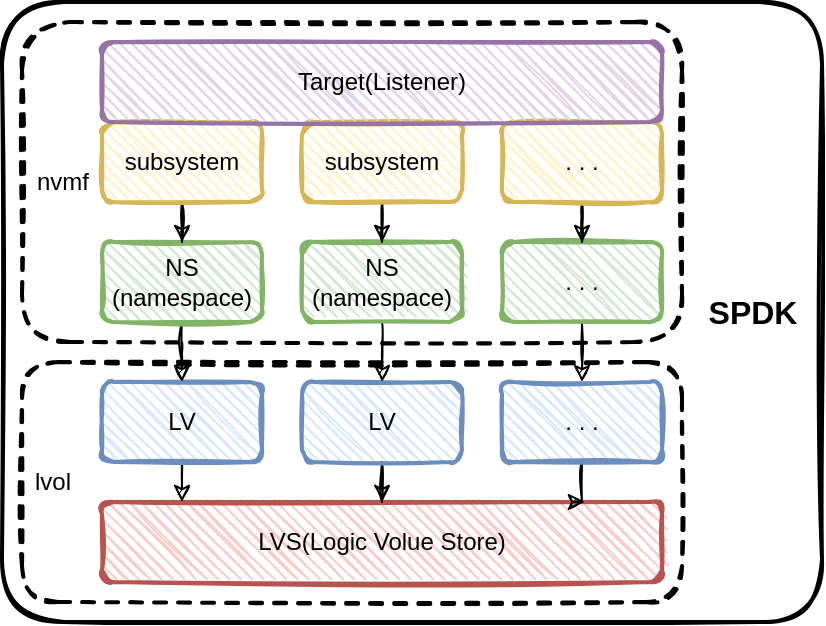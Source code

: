 <mxfile version="15.9.4" type="github">
  <diagram id="_k0dfrmrgLHj1u3hm91S" name="Page-1">
    <mxGraphModel dx="1185" dy="743" grid="1" gridSize="10" guides="1" tooltips="1" connect="1" arrows="1" fold="1" page="1" pageScale="1" pageWidth="827" pageHeight="1169" math="0" shadow="0">
      <root>
        <mxCell id="0" />
        <mxCell id="1" parent="0" />
        <mxCell id="-MNfSVvUteKUCQnHGyNg-25" value="" style="rounded=1;whiteSpace=wrap;html=1;strokeWidth=2;fillWeight=1;hachureGap=4;hachureAngle=45;sketch=1;strokeColor=#000000;arcSize=10;" vertex="1" parent="1">
          <mxGeometry x="70" y="110" width="410" height="310" as="geometry" />
        </mxCell>
        <mxCell id="-MNfSVvUteKUCQnHGyNg-23" value="" style="rounded=1;whiteSpace=wrap;html=1;strokeWidth=2;fillWeight=1;hachureGap=4;hachureAngle=45;sketch=1;strokeColor=#000000;dashed=1;" vertex="1" parent="1">
          <mxGeometry x="80" y="120" width="330" height="160" as="geometry" />
        </mxCell>
        <mxCell id="-MNfSVvUteKUCQnHGyNg-21" value="" style="rounded=1;whiteSpace=wrap;html=1;strokeWidth=2;fillWeight=1;hachureGap=4;hachureAngle=45;sketch=1;strokeColor=#000000;dashed=1;" vertex="1" parent="1">
          <mxGeometry x="80" y="290" width="330" height="120" as="geometry" />
        </mxCell>
        <mxCell id="-MNfSVvUteKUCQnHGyNg-1" value="LVS(Logic Volue Store)" style="rounded=1;whiteSpace=wrap;html=1;strokeWidth=2;fillWeight=1;hachureGap=4;hachureAngle=45;fillColor=#f8cecc;sketch=1;strokeColor=#b85450;" vertex="1" parent="1">
          <mxGeometry x="120" y="360" width="280" height="40" as="geometry" />
        </mxCell>
        <mxCell id="-MNfSVvUteKUCQnHGyNg-5" style="edgeStyle=orthogonalEdgeStyle;rounded=0;orthogonalLoop=1;jettySize=auto;html=1;entryX=0.145;entryY=0.021;entryDx=0;entryDy=0;entryPerimeter=0;sketch=1;" edge="1" parent="1" source="-MNfSVvUteKUCQnHGyNg-2" target="-MNfSVvUteKUCQnHGyNg-1">
          <mxGeometry relative="1" as="geometry" />
        </mxCell>
        <mxCell id="-MNfSVvUteKUCQnHGyNg-2" value="LV" style="rounded=1;whiteSpace=wrap;html=1;strokeWidth=2;fillWeight=1;hachureGap=4;hachureAngle=45;sketch=1;fillColor=#dae8fc;strokeColor=#6c8ebf;" vertex="1" parent="1">
          <mxGeometry x="120" y="300" width="80" height="40" as="geometry" />
        </mxCell>
        <mxCell id="-MNfSVvUteKUCQnHGyNg-6" style="edgeStyle=orthogonalEdgeStyle;rounded=0;sketch=1;orthogonalLoop=1;jettySize=auto;html=1;entryX=0.5;entryY=0;entryDx=0;entryDy=0;" edge="1" parent="1" source="-MNfSVvUteKUCQnHGyNg-3" target="-MNfSVvUteKUCQnHGyNg-1">
          <mxGeometry relative="1" as="geometry" />
        </mxCell>
        <mxCell id="-MNfSVvUteKUCQnHGyNg-3" value="LV" style="rounded=1;whiteSpace=wrap;html=1;strokeWidth=2;fillWeight=1;hachureGap=4;hachureAngle=45;sketch=1;fillColor=#dae8fc;strokeColor=#6c8ebf;" vertex="1" parent="1">
          <mxGeometry x="220" y="300" width="80" height="40" as="geometry" />
        </mxCell>
        <mxCell id="-MNfSVvUteKUCQnHGyNg-7" style="edgeStyle=orthogonalEdgeStyle;rounded=0;sketch=1;orthogonalLoop=1;jettySize=auto;html=1;" edge="1" parent="1" source="-MNfSVvUteKUCQnHGyNg-4">
          <mxGeometry relative="1" as="geometry">
            <mxPoint x="361" y="360" as="targetPoint" />
          </mxGeometry>
        </mxCell>
        <mxCell id="-MNfSVvUteKUCQnHGyNg-4" value=". . ." style="rounded=1;whiteSpace=wrap;html=1;strokeWidth=2;fillWeight=1;hachureGap=4;hachureAngle=45;sketch=1;fillColor=#dae8fc;strokeColor=#6c8ebf;" vertex="1" parent="1">
          <mxGeometry x="320" y="300" width="80" height="40" as="geometry" />
        </mxCell>
        <mxCell id="-MNfSVvUteKUCQnHGyNg-11" value="" style="edgeStyle=orthogonalEdgeStyle;rounded=0;sketch=1;orthogonalLoop=1;jettySize=auto;html=1;" edge="1" parent="1" source="-MNfSVvUteKUCQnHGyNg-8" target="-MNfSVvUteKUCQnHGyNg-2">
          <mxGeometry relative="1" as="geometry" />
        </mxCell>
        <mxCell id="-MNfSVvUteKUCQnHGyNg-8" value="NS&lt;br&gt;(namespace)" style="rounded=1;whiteSpace=wrap;html=1;strokeWidth=2;fillWeight=1;hachureGap=4;hachureAngle=45;sketch=1;fillColor=#d5e8d4;strokeColor=#82b366;" vertex="1" parent="1">
          <mxGeometry x="120" y="230" width="80" height="40" as="geometry" />
        </mxCell>
        <mxCell id="-MNfSVvUteKUCQnHGyNg-12" value="" style="edgeStyle=orthogonalEdgeStyle;rounded=0;sketch=1;orthogonalLoop=1;jettySize=auto;html=1;" edge="1" parent="1" source="-MNfSVvUteKUCQnHGyNg-9" target="-MNfSVvUteKUCQnHGyNg-3">
          <mxGeometry relative="1" as="geometry" />
        </mxCell>
        <mxCell id="-MNfSVvUteKUCQnHGyNg-9" value="NS&lt;br&gt;(namespace)" style="rounded=1;whiteSpace=wrap;html=1;strokeWidth=2;fillWeight=1;hachureGap=4;hachureAngle=45;sketch=1;fillColor=#d5e8d4;strokeColor=#82b366;" vertex="1" parent="1">
          <mxGeometry x="220" y="230" width="80" height="40" as="geometry" />
        </mxCell>
        <mxCell id="-MNfSVvUteKUCQnHGyNg-13" value="" style="edgeStyle=orthogonalEdgeStyle;rounded=0;sketch=1;orthogonalLoop=1;jettySize=auto;html=1;" edge="1" parent="1" source="-MNfSVvUteKUCQnHGyNg-10" target="-MNfSVvUteKUCQnHGyNg-4">
          <mxGeometry relative="1" as="geometry" />
        </mxCell>
        <mxCell id="-MNfSVvUteKUCQnHGyNg-10" value=". . ." style="rounded=1;whiteSpace=wrap;html=1;strokeWidth=2;fillWeight=1;hachureGap=4;hachureAngle=45;sketch=1;fillColor=#d5e8d4;strokeColor=#82b366;" vertex="1" parent="1">
          <mxGeometry x="320" y="230" width="80" height="40" as="geometry" />
        </mxCell>
        <mxCell id="-MNfSVvUteKUCQnHGyNg-15" value="" style="edgeStyle=orthogonalEdgeStyle;rounded=0;sketch=1;orthogonalLoop=1;jettySize=auto;html=1;" edge="1" parent="1" source="-MNfSVvUteKUCQnHGyNg-14" target="-MNfSVvUteKUCQnHGyNg-8">
          <mxGeometry relative="1" as="geometry" />
        </mxCell>
        <mxCell id="-MNfSVvUteKUCQnHGyNg-14" value="subsystem" style="rounded=1;whiteSpace=wrap;html=1;strokeWidth=2;fillWeight=1;hachureGap=4;hachureAngle=45;sketch=1;fillColor=#fff2cc;strokeColor=#d6b656;" vertex="1" parent="1">
          <mxGeometry x="120" y="170" width="80" height="40" as="geometry" />
        </mxCell>
        <mxCell id="-MNfSVvUteKUCQnHGyNg-17" value="" style="edgeStyle=orthogonalEdgeStyle;rounded=0;sketch=1;orthogonalLoop=1;jettySize=auto;html=1;" edge="1" parent="1" source="-MNfSVvUteKUCQnHGyNg-16" target="-MNfSVvUteKUCQnHGyNg-9">
          <mxGeometry relative="1" as="geometry" />
        </mxCell>
        <mxCell id="-MNfSVvUteKUCQnHGyNg-16" value="subsystem" style="rounded=1;whiteSpace=wrap;html=1;strokeWidth=2;fillWeight=1;hachureGap=4;hachureAngle=45;sketch=1;fillColor=#fff2cc;strokeColor=#d6b656;" vertex="1" parent="1">
          <mxGeometry x="220" y="170" width="80" height="40" as="geometry" />
        </mxCell>
        <mxCell id="-MNfSVvUteKUCQnHGyNg-19" value="" style="edgeStyle=orthogonalEdgeStyle;rounded=0;sketch=1;orthogonalLoop=1;jettySize=auto;html=1;" edge="1" parent="1" source="-MNfSVvUteKUCQnHGyNg-18" target="-MNfSVvUteKUCQnHGyNg-10">
          <mxGeometry relative="1" as="geometry" />
        </mxCell>
        <mxCell id="-MNfSVvUteKUCQnHGyNg-18" value=". . ." style="rounded=1;whiteSpace=wrap;html=1;strokeWidth=2;fillWeight=1;hachureGap=4;hachureAngle=45;sketch=1;fillColor=#fff2cc;strokeColor=#d6b656;" vertex="1" parent="1">
          <mxGeometry x="320" y="170" width="80" height="40" as="geometry" />
        </mxCell>
        <mxCell id="-MNfSVvUteKUCQnHGyNg-20" value="Target(Listener)" style="rounded=1;whiteSpace=wrap;html=1;strokeWidth=2;fillWeight=1;hachureGap=4;hachureAngle=45;sketch=1;fillColor=#e1d5e7;strokeColor=#9673a6;" vertex="1" parent="1">
          <mxGeometry x="120" y="130" width="280" height="40" as="geometry" />
        </mxCell>
        <mxCell id="-MNfSVvUteKUCQnHGyNg-22" value="lvol" style="text;html=1;align=center;verticalAlign=middle;resizable=0;points=[];autosize=1;strokeColor=none;fillColor=none;" vertex="1" parent="1">
          <mxGeometry x="80" y="340" width="30" height="20" as="geometry" />
        </mxCell>
        <mxCell id="-MNfSVvUteKUCQnHGyNg-24" value="nvmf" style="text;html=1;align=center;verticalAlign=middle;resizable=0;points=[];autosize=1;strokeColor=none;fillColor=none;" vertex="1" parent="1">
          <mxGeometry x="80" y="190" width="40" height="20" as="geometry" />
        </mxCell>
        <mxCell id="-MNfSVvUteKUCQnHGyNg-26" value="SPDK" style="text;html=1;align=center;verticalAlign=middle;resizable=0;points=[];autosize=1;strokeColor=none;fillColor=none;fontSize=16;fontStyle=1" vertex="1" parent="1">
          <mxGeometry x="415" y="255" width="60" height="20" as="geometry" />
        </mxCell>
      </root>
    </mxGraphModel>
  </diagram>
</mxfile>
